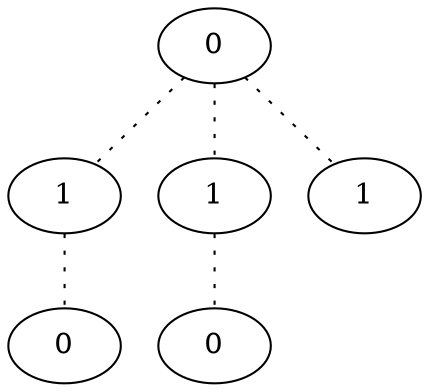 graph {
a0[label=0];
a1[label=1];
a2[label=0];
a3[label=1];
a4[label=0];
a5[label=1];
a0 -- a1 [style=dotted];
a0 -- a3 [style=dotted];
a0 -- a5 [style=dotted];
a1 -- a2 [style=dotted];
a3 -- a4 [style=dotted];
}
